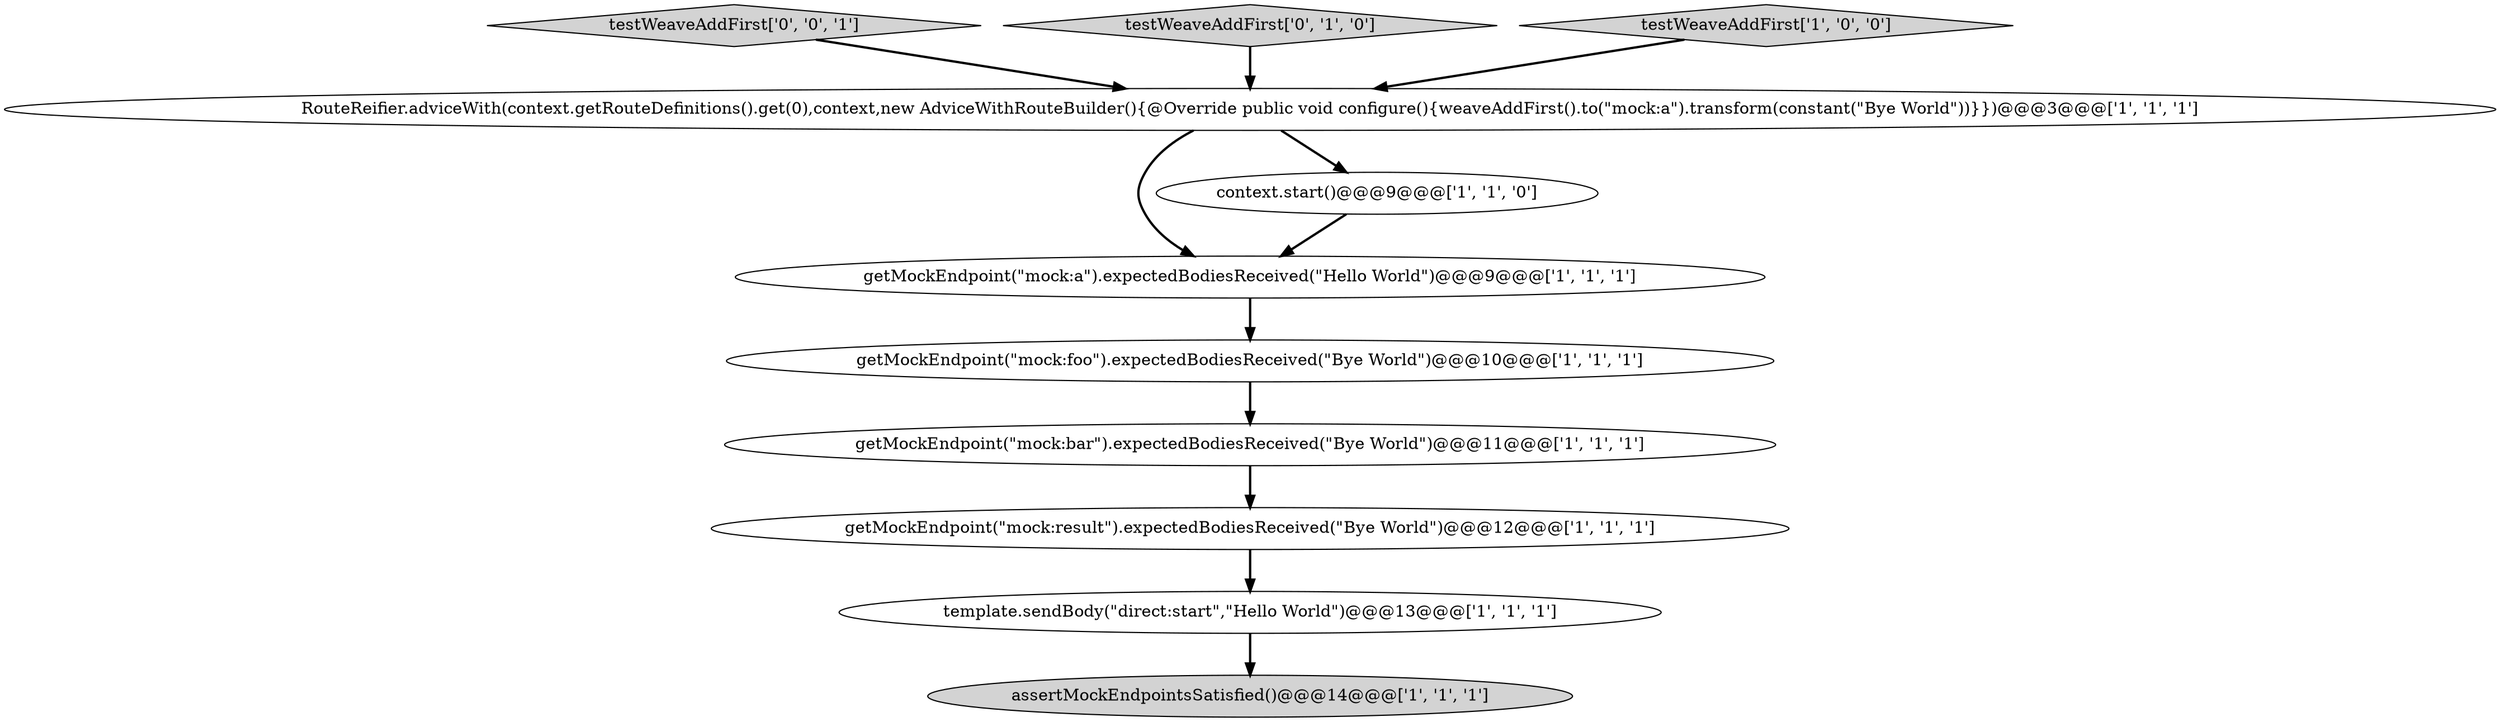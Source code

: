 digraph {
6 [style = filled, label = "getMockEndpoint(\"mock:a\").expectedBodiesReceived(\"Hello World\")@@@9@@@['1', '1', '1']", fillcolor = white, shape = ellipse image = "AAA0AAABBB1BBB"];
7 [style = filled, label = "getMockEndpoint(\"mock:bar\").expectedBodiesReceived(\"Bye World\")@@@11@@@['1', '1', '1']", fillcolor = white, shape = ellipse image = "AAA0AAABBB1BBB"];
1 [style = filled, label = "RouteReifier.adviceWith(context.getRouteDefinitions().get(0),context,new AdviceWithRouteBuilder(){@Override public void configure(){weaveAddFirst().to(\"mock:a\").transform(constant(\"Bye World\"))}})@@@3@@@['1', '1', '1']", fillcolor = white, shape = ellipse image = "AAA0AAABBB1BBB"];
0 [style = filled, label = "template.sendBody(\"direct:start\",\"Hello World\")@@@13@@@['1', '1', '1']", fillcolor = white, shape = ellipse image = "AAA0AAABBB1BBB"];
3 [style = filled, label = "context.start()@@@9@@@['1', '1', '0']", fillcolor = white, shape = ellipse image = "AAA0AAABBB1BBB"];
4 [style = filled, label = "getMockEndpoint(\"mock:foo\").expectedBodiesReceived(\"Bye World\")@@@10@@@['1', '1', '1']", fillcolor = white, shape = ellipse image = "AAA0AAABBB1BBB"];
10 [style = filled, label = "testWeaveAddFirst['0', '0', '1']", fillcolor = lightgray, shape = diamond image = "AAA0AAABBB3BBB"];
8 [style = filled, label = "assertMockEndpointsSatisfied()@@@14@@@['1', '1', '1']", fillcolor = lightgray, shape = ellipse image = "AAA0AAABBB1BBB"];
5 [style = filled, label = "getMockEndpoint(\"mock:result\").expectedBodiesReceived(\"Bye World\")@@@12@@@['1', '1', '1']", fillcolor = white, shape = ellipse image = "AAA0AAABBB1BBB"];
9 [style = filled, label = "testWeaveAddFirst['0', '1', '0']", fillcolor = lightgray, shape = diamond image = "AAA0AAABBB2BBB"];
2 [style = filled, label = "testWeaveAddFirst['1', '0', '0']", fillcolor = lightgray, shape = diamond image = "AAA0AAABBB1BBB"];
7->5 [style = bold, label=""];
10->1 [style = bold, label=""];
5->0 [style = bold, label=""];
1->3 [style = bold, label=""];
4->7 [style = bold, label=""];
0->8 [style = bold, label=""];
6->4 [style = bold, label=""];
9->1 [style = bold, label=""];
2->1 [style = bold, label=""];
1->6 [style = bold, label=""];
3->6 [style = bold, label=""];
}
